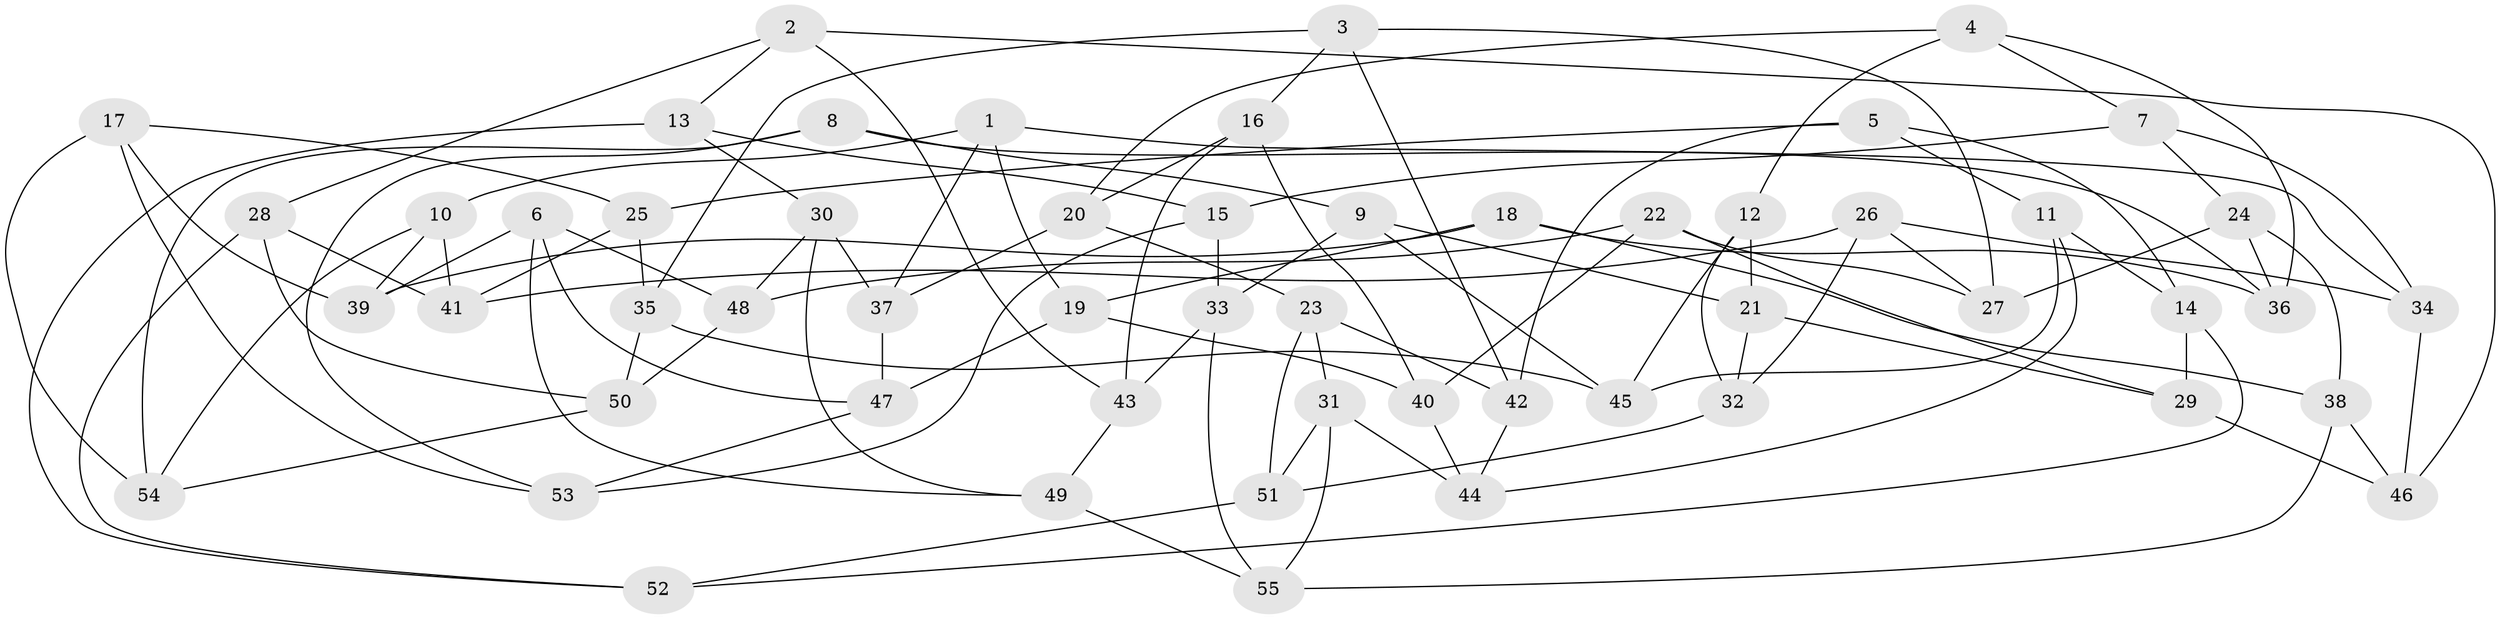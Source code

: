 // Generated by graph-tools (version 1.1) at 2025/02/03/09/25 03:02:55]
// undirected, 55 vertices, 110 edges
graph export_dot {
graph [start="1"]
  node [color=gray90,style=filled];
  1;
  2;
  3;
  4;
  5;
  6;
  7;
  8;
  9;
  10;
  11;
  12;
  13;
  14;
  15;
  16;
  17;
  18;
  19;
  20;
  21;
  22;
  23;
  24;
  25;
  26;
  27;
  28;
  29;
  30;
  31;
  32;
  33;
  34;
  35;
  36;
  37;
  38;
  39;
  40;
  41;
  42;
  43;
  44;
  45;
  46;
  47;
  48;
  49;
  50;
  51;
  52;
  53;
  54;
  55;
  1 -- 10;
  1 -- 37;
  1 -- 19;
  1 -- 34;
  2 -- 43;
  2 -- 46;
  2 -- 13;
  2 -- 28;
  3 -- 35;
  3 -- 42;
  3 -- 27;
  3 -- 16;
  4 -- 36;
  4 -- 12;
  4 -- 7;
  4 -- 20;
  5 -- 14;
  5 -- 42;
  5 -- 11;
  5 -- 25;
  6 -- 39;
  6 -- 47;
  6 -- 48;
  6 -- 49;
  7 -- 24;
  7 -- 15;
  7 -- 34;
  8 -- 54;
  8 -- 36;
  8 -- 53;
  8 -- 9;
  9 -- 45;
  9 -- 21;
  9 -- 33;
  10 -- 54;
  10 -- 39;
  10 -- 41;
  11 -- 45;
  11 -- 44;
  11 -- 14;
  12 -- 32;
  12 -- 45;
  12 -- 21;
  13 -- 52;
  13 -- 15;
  13 -- 30;
  14 -- 52;
  14 -- 29;
  15 -- 53;
  15 -- 33;
  16 -- 20;
  16 -- 43;
  16 -- 40;
  17 -- 25;
  17 -- 54;
  17 -- 53;
  17 -- 39;
  18 -- 36;
  18 -- 19;
  18 -- 38;
  18 -- 39;
  19 -- 40;
  19 -- 47;
  20 -- 23;
  20 -- 37;
  21 -- 32;
  21 -- 29;
  22 -- 40;
  22 -- 48;
  22 -- 29;
  22 -- 27;
  23 -- 42;
  23 -- 51;
  23 -- 31;
  24 -- 38;
  24 -- 27;
  24 -- 36;
  25 -- 41;
  25 -- 35;
  26 -- 27;
  26 -- 32;
  26 -- 41;
  26 -- 34;
  28 -- 50;
  28 -- 41;
  28 -- 52;
  29 -- 46;
  30 -- 48;
  30 -- 37;
  30 -- 49;
  31 -- 55;
  31 -- 51;
  31 -- 44;
  32 -- 51;
  33 -- 43;
  33 -- 55;
  34 -- 46;
  35 -- 45;
  35 -- 50;
  37 -- 47;
  38 -- 55;
  38 -- 46;
  40 -- 44;
  42 -- 44;
  43 -- 49;
  47 -- 53;
  48 -- 50;
  49 -- 55;
  50 -- 54;
  51 -- 52;
}
